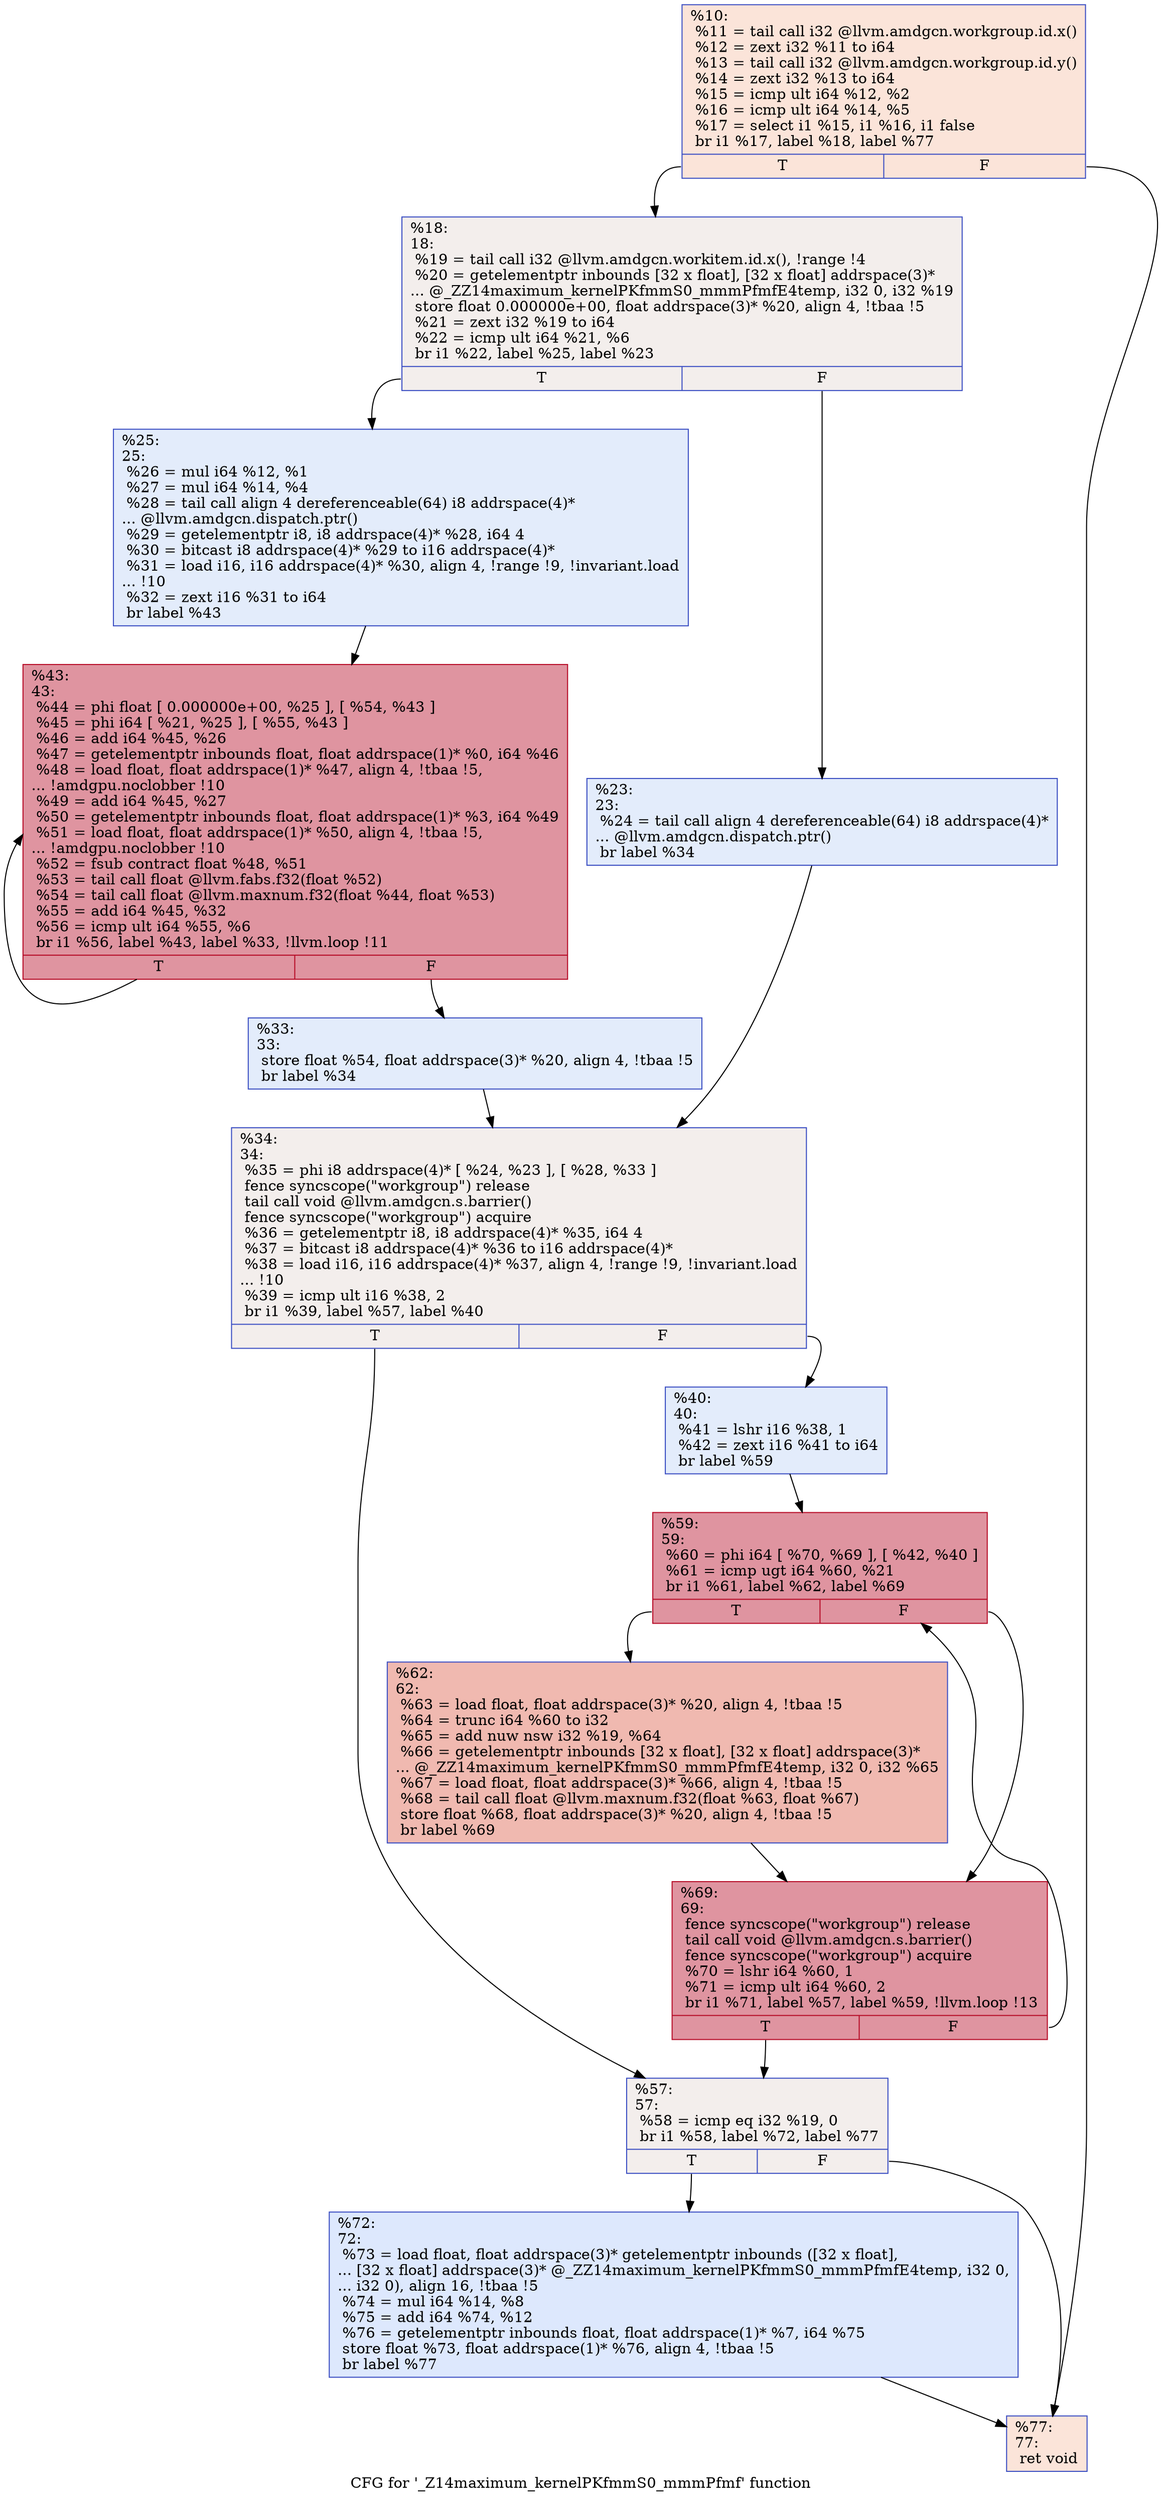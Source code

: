 digraph "CFG for '_Z14maximum_kernelPKfmmS0_mmmPfmf' function" {
	label="CFG for '_Z14maximum_kernelPKfmmS0_mmmPfmf' function";

	Node0x4d5a710 [shape=record,color="#3d50c3ff", style=filled, fillcolor="#f5c1a970",label="{%10:\l  %11 = tail call i32 @llvm.amdgcn.workgroup.id.x()\l  %12 = zext i32 %11 to i64\l  %13 = tail call i32 @llvm.amdgcn.workgroup.id.y()\l  %14 = zext i32 %13 to i64\l  %15 = icmp ult i64 %12, %2\l  %16 = icmp ult i64 %14, %5\l  %17 = select i1 %15, i1 %16, i1 false\l  br i1 %17, label %18, label %77\l|{<s0>T|<s1>F}}"];
	Node0x4d5a710:s0 -> Node0x4d5a420;
	Node0x4d5a710:s1 -> Node0x4d5bc10;
	Node0x4d5a420 [shape=record,color="#3d50c3ff", style=filled, fillcolor="#e3d9d370",label="{%18:\l18:                                               \l  %19 = tail call i32 @llvm.amdgcn.workitem.id.x(), !range !4\l  %20 = getelementptr inbounds [32 x float], [32 x float] addrspace(3)*\l... @_ZZ14maximum_kernelPKfmmS0_mmmPfmfE4temp, i32 0, i32 %19\l  store float 0.000000e+00, float addrspace(3)* %20, align 4, !tbaa !5\l  %21 = zext i32 %19 to i64\l  %22 = icmp ult i64 %21, %6\l  br i1 %22, label %25, label %23\l|{<s0>T|<s1>F}}"];
	Node0x4d5a420:s0 -> Node0x4d5d910;
	Node0x4d5a420:s1 -> Node0x4d5d9a0;
	Node0x4d5d9a0 [shape=record,color="#3d50c3ff", style=filled, fillcolor="#bfd3f670",label="{%23:\l23:                                               \l  %24 = tail call align 4 dereferenceable(64) i8 addrspace(4)*\l... @llvm.amdgcn.dispatch.ptr()\l  br label %34\l}"];
	Node0x4d5d9a0 -> Node0x4d5dc90;
	Node0x4d5d910 [shape=record,color="#3d50c3ff", style=filled, fillcolor="#bfd3f670",label="{%25:\l25:                                               \l  %26 = mul i64 %12, %1\l  %27 = mul i64 %14, %4\l  %28 = tail call align 4 dereferenceable(64) i8 addrspace(4)*\l... @llvm.amdgcn.dispatch.ptr()\l  %29 = getelementptr i8, i8 addrspace(4)* %28, i64 4\l  %30 = bitcast i8 addrspace(4)* %29 to i16 addrspace(4)*\l  %31 = load i16, i16 addrspace(4)* %30, align 4, !range !9, !invariant.load\l... !10\l  %32 = zext i16 %31 to i64\l  br label %43\l}"];
	Node0x4d5d910 -> Node0x4d5b400;
	Node0x4d5e6a0 [shape=record,color="#3d50c3ff", style=filled, fillcolor="#bfd3f670",label="{%33:\l33:                                               \l  store float %54, float addrspace(3)* %20, align 4, !tbaa !5\l  br label %34\l}"];
	Node0x4d5e6a0 -> Node0x4d5dc90;
	Node0x4d5dc90 [shape=record,color="#3d50c3ff", style=filled, fillcolor="#e3d9d370",label="{%34:\l34:                                               \l  %35 = phi i8 addrspace(4)* [ %24, %23 ], [ %28, %33 ]\l  fence syncscope(\"workgroup\") release\l  tail call void @llvm.amdgcn.s.barrier()\l  fence syncscope(\"workgroup\") acquire\l  %36 = getelementptr i8, i8 addrspace(4)* %35, i64 4\l  %37 = bitcast i8 addrspace(4)* %36 to i16 addrspace(4)*\l  %38 = load i16, i16 addrspace(4)* %37, align 4, !range !9, !invariant.load\l... !10\l  %39 = icmp ult i16 %38, 2\l  br i1 %39, label %57, label %40\l|{<s0>T|<s1>F}}"];
	Node0x4d5dc90:s0 -> Node0x4d60050;
	Node0x4d5dc90:s1 -> Node0x4d600e0;
	Node0x4d600e0 [shape=record,color="#3d50c3ff", style=filled, fillcolor="#bfd3f670",label="{%40:\l40:                                               \l  %41 = lshr i16 %38, 1\l  %42 = zext i16 %41 to i64\l  br label %59\l}"];
	Node0x4d600e0 -> Node0x4d60350;
	Node0x4d5b400 [shape=record,color="#b70d28ff", style=filled, fillcolor="#b70d2870",label="{%43:\l43:                                               \l  %44 = phi float [ 0.000000e+00, %25 ], [ %54, %43 ]\l  %45 = phi i64 [ %21, %25 ], [ %55, %43 ]\l  %46 = add i64 %45, %26\l  %47 = getelementptr inbounds float, float addrspace(1)* %0, i64 %46\l  %48 = load float, float addrspace(1)* %47, align 4, !tbaa !5,\l... !amdgpu.noclobber !10\l  %49 = add i64 %45, %27\l  %50 = getelementptr inbounds float, float addrspace(1)* %3, i64 %49\l  %51 = load float, float addrspace(1)* %50, align 4, !tbaa !5,\l... !amdgpu.noclobber !10\l  %52 = fsub contract float %48, %51\l  %53 = tail call float @llvm.fabs.f32(float %52)\l  %54 = tail call float @llvm.maxnum.f32(float %44, float %53)\l  %55 = add i64 %45, %32\l  %56 = icmp ult i64 %55, %6\l  br i1 %56, label %43, label %33, !llvm.loop !11\l|{<s0>T|<s1>F}}"];
	Node0x4d5b400:s0 -> Node0x4d5b400;
	Node0x4d5b400:s1 -> Node0x4d5e6a0;
	Node0x4d60050 [shape=record,color="#3d50c3ff", style=filled, fillcolor="#e3d9d370",label="{%57:\l57:                                               \l  %58 = icmp eq i32 %19, 0\l  br i1 %58, label %72, label %77\l|{<s0>T|<s1>F}}"];
	Node0x4d60050:s0 -> Node0x4d61170;
	Node0x4d60050:s1 -> Node0x4d5bc10;
	Node0x4d60350 [shape=record,color="#b70d28ff", style=filled, fillcolor="#b70d2870",label="{%59:\l59:                                               \l  %60 = phi i64 [ %70, %69 ], [ %42, %40 ]\l  %61 = icmp ugt i64 %60, %21\l  br i1 %61, label %62, label %69\l|{<s0>T|<s1>F}}"];
	Node0x4d60350:s0 -> Node0x4d61440;
	Node0x4d60350:s1 -> Node0x4d61270;
	Node0x4d61440 [shape=record,color="#3d50c3ff", style=filled, fillcolor="#de614d70",label="{%62:\l62:                                               \l  %63 = load float, float addrspace(3)* %20, align 4, !tbaa !5\l  %64 = trunc i64 %60 to i32\l  %65 = add nuw nsw i32 %19, %64\l  %66 = getelementptr inbounds [32 x float], [32 x float] addrspace(3)*\l... @_ZZ14maximum_kernelPKfmmS0_mmmPfmfE4temp, i32 0, i32 %65\l  %67 = load float, float addrspace(3)* %66, align 4, !tbaa !5\l  %68 = tail call float @llvm.maxnum.f32(float %63, float %67)\l  store float %68, float addrspace(3)* %20, align 4, !tbaa !5\l  br label %69\l}"];
	Node0x4d61440 -> Node0x4d61270;
	Node0x4d61270 [shape=record,color="#b70d28ff", style=filled, fillcolor="#b70d2870",label="{%69:\l69:                                               \l  fence syncscope(\"workgroup\") release\l  tail call void @llvm.amdgcn.s.barrier()\l  fence syncscope(\"workgroup\") acquire\l  %70 = lshr i64 %60, 1\l  %71 = icmp ult i64 %60, 2\l  br i1 %71, label %57, label %59, !llvm.loop !13\l|{<s0>T|<s1>F}}"];
	Node0x4d61270:s0 -> Node0x4d60050;
	Node0x4d61270:s1 -> Node0x4d60350;
	Node0x4d61170 [shape=record,color="#3d50c3ff", style=filled, fillcolor="#b2ccfb70",label="{%72:\l72:                                               \l  %73 = load float, float addrspace(3)* getelementptr inbounds ([32 x float],\l... [32 x float] addrspace(3)* @_ZZ14maximum_kernelPKfmmS0_mmmPfmfE4temp, i32 0,\l... i32 0), align 16, !tbaa !5\l  %74 = mul i64 %14, %8\l  %75 = add i64 %74, %12\l  %76 = getelementptr inbounds float, float addrspace(1)* %7, i64 %75\l  store float %73, float addrspace(1)* %76, align 4, !tbaa !5\l  br label %77\l}"];
	Node0x4d61170 -> Node0x4d5bc10;
	Node0x4d5bc10 [shape=record,color="#3d50c3ff", style=filled, fillcolor="#f5c1a970",label="{%77:\l77:                                               \l  ret void\l}"];
}
